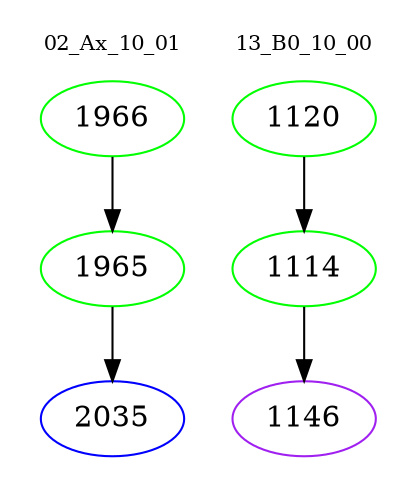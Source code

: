 digraph{
subgraph cluster_0 {
color = white
label = "02_Ax_10_01";
fontsize=10;
T0_1966 [label="1966", color="green"]
T0_1966 -> T0_1965 [color="black"]
T0_1965 [label="1965", color="green"]
T0_1965 -> T0_2035 [color="black"]
T0_2035 [label="2035", color="blue"]
}
subgraph cluster_1 {
color = white
label = "13_B0_10_00";
fontsize=10;
T1_1120 [label="1120", color="green"]
T1_1120 -> T1_1114 [color="black"]
T1_1114 [label="1114", color="green"]
T1_1114 -> T1_1146 [color="black"]
T1_1146 [label="1146", color="purple"]
}
}
